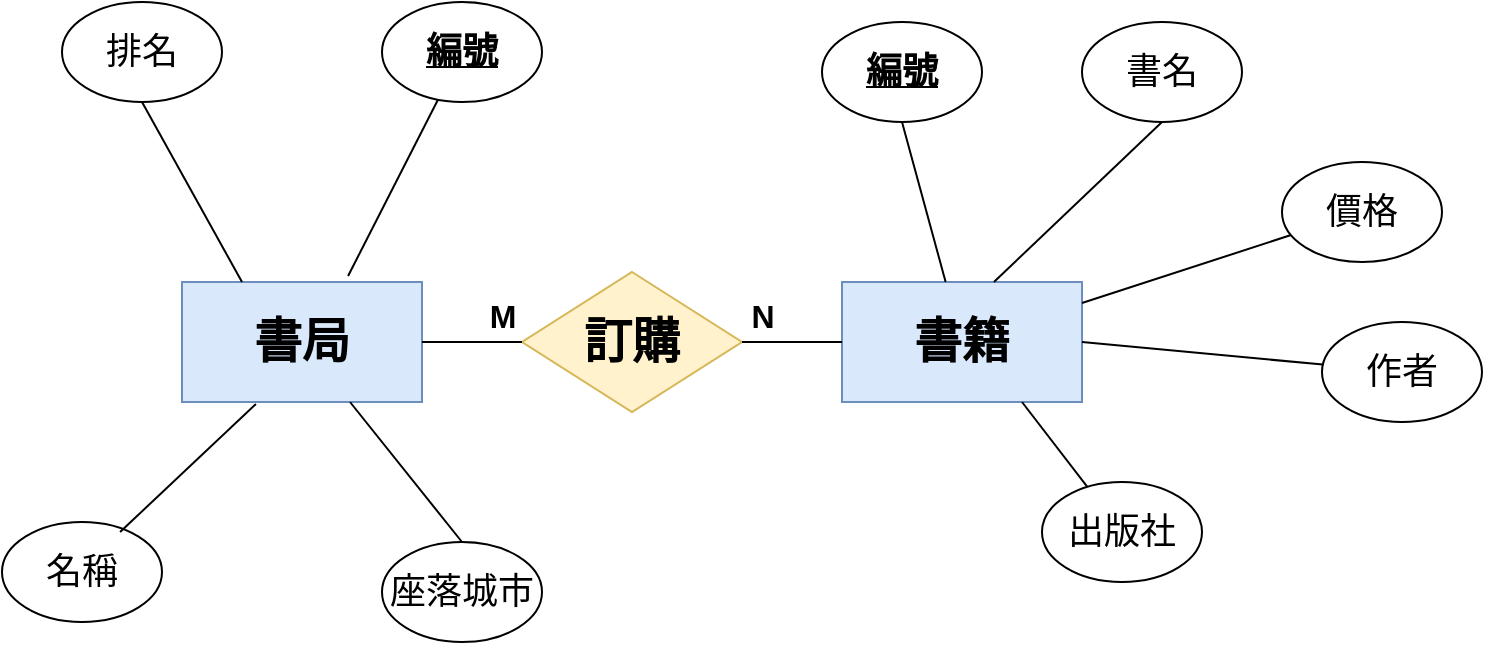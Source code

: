 <mxfile version="27.0.2">
  <diagram name="Page-1" id="ad52d381-51e7-2e0d-a935-2d0ddd2fd229">
    <mxGraphModel dx="1410" dy="856" grid="1" gridSize="10" guides="1" tooltips="1" connect="1" arrows="1" fold="1" page="1" pageScale="1" pageWidth="1169" pageHeight="827" background="none" math="0" shadow="0">
      <root>
        <mxCell id="0" />
        <mxCell id="1" parent="0" />
        <mxCell id="9PcxYXo_8FLNhXGX4yDR-6" value="&lt;h1&gt;書籍&lt;/h1&gt;" style="rounded=0;whiteSpace=wrap;html=1;fillColor=#dae8fc;strokeColor=#6c8ebf;" parent="1" vertex="1">
          <mxGeometry x="660" y="350" width="120" height="60" as="geometry" />
        </mxCell>
        <mxCell id="9PcxYXo_8FLNhXGX4yDR-7" value="&lt;h2&gt;&lt;u&gt;編號&lt;/u&gt;&lt;/h2&gt;" style="ellipse;whiteSpace=wrap;html=1;" parent="1" vertex="1">
          <mxGeometry x="650" y="220" width="80" height="50" as="geometry" />
        </mxCell>
        <mxCell id="9PcxYXo_8FLNhXGX4yDR-8" value="&lt;h2&gt;&lt;span style=&quot;font-weight: normal;&quot;&gt;書名&lt;/span&gt;&lt;/h2&gt;" style="ellipse;whiteSpace=wrap;html=1;" parent="1" vertex="1">
          <mxGeometry x="780" y="220" width="80" height="50" as="geometry" />
        </mxCell>
        <mxCell id="9PcxYXo_8FLNhXGX4yDR-9" value="&lt;h2&gt;&lt;span style=&quot;font-weight: normal;&quot;&gt;作者&lt;/span&gt;&lt;/h2&gt;" style="ellipse;whiteSpace=wrap;html=1;" parent="1" vertex="1">
          <mxGeometry x="900" y="370" width="80" height="50" as="geometry" />
        </mxCell>
        <mxCell id="9PcxYXo_8FLNhXGX4yDR-10" value="&lt;h2&gt;&lt;span style=&quot;font-weight: normal;&quot;&gt;價格&lt;/span&gt;&lt;/h2&gt;" style="ellipse;whiteSpace=wrap;html=1;" parent="1" vertex="1">
          <mxGeometry x="880" y="290" width="80" height="50" as="geometry" />
        </mxCell>
        <mxCell id="9PcxYXo_8FLNhXGX4yDR-11" value="" style="endArrow=none;html=1;rounded=0;" parent="1" source="9PcxYXo_8FLNhXGX4yDR-10" target="9PcxYXo_8FLNhXGX4yDR-6" edge="1">
          <mxGeometry width="50" height="50" relative="1" as="geometry">
            <mxPoint x="670" y="460" as="sourcePoint" />
            <mxPoint x="720" y="410" as="targetPoint" />
            <Array as="points" />
          </mxGeometry>
        </mxCell>
        <mxCell id="9PcxYXo_8FLNhXGX4yDR-12" value="" style="endArrow=none;html=1;rounded=0;entryX=1;entryY=0.5;entryDx=0;entryDy=0;" parent="1" source="9PcxYXo_8FLNhXGX4yDR-9" target="9PcxYXo_8FLNhXGX4yDR-6" edge="1">
          <mxGeometry width="50" height="50" relative="1" as="geometry">
            <mxPoint x="670" y="460" as="sourcePoint" />
            <mxPoint x="720" y="410" as="targetPoint" />
            <Array as="points" />
          </mxGeometry>
        </mxCell>
        <mxCell id="9PcxYXo_8FLNhXGX4yDR-14" value="" style="endArrow=none;html=1;rounded=0;entryX=0.5;entryY=1;entryDx=0;entryDy=0;exitX=0.633;exitY=0;exitDx=0;exitDy=0;exitPerimeter=0;" parent="1" source="9PcxYXo_8FLNhXGX4yDR-6" target="9PcxYXo_8FLNhXGX4yDR-8" edge="1">
          <mxGeometry width="50" height="50" relative="1" as="geometry">
            <mxPoint x="670" y="460" as="sourcePoint" />
            <mxPoint x="720" y="410" as="targetPoint" />
          </mxGeometry>
        </mxCell>
        <mxCell id="9PcxYXo_8FLNhXGX4yDR-15" value="" style="endArrow=none;html=1;rounded=0;entryX=0.5;entryY=1;entryDx=0;entryDy=0;" parent="1" source="9PcxYXo_8FLNhXGX4yDR-6" target="9PcxYXo_8FLNhXGX4yDR-7" edge="1">
          <mxGeometry width="50" height="50" relative="1" as="geometry">
            <mxPoint x="670" y="460" as="sourcePoint" />
            <mxPoint x="720" y="410" as="targetPoint" />
          </mxGeometry>
        </mxCell>
        <mxCell id="9PcxYXo_8FLNhXGX4yDR-16" value="&lt;h1&gt;訂購&lt;/h1&gt;" style="rhombus;whiteSpace=wrap;html=1;fillColor=#fff2cc;strokeColor=#d6b656;" parent="1" vertex="1">
          <mxGeometry x="500" y="345" width="110" height="70" as="geometry" />
        </mxCell>
        <mxCell id="9PcxYXo_8FLNhXGX4yDR-17" value="" style="endArrow=none;html=1;rounded=0;" parent="1" source="9PcxYXo_8FLNhXGX4yDR-6" target="9PcxYXo_8FLNhXGX4yDR-16" edge="1">
          <mxGeometry width="50" height="50" relative="1" as="geometry">
            <mxPoint x="670" y="460" as="sourcePoint" />
            <mxPoint x="720" y="410" as="targetPoint" />
          </mxGeometry>
        </mxCell>
        <mxCell id="9PcxYXo_8FLNhXGX4yDR-19" value="&lt;h1 style=&quot;&quot;&gt;&lt;font style=&quot;font-size: 16px;&quot;&gt;M&lt;/font&gt;&lt;/h1&gt;" style="edgeLabel;html=1;align=center;verticalAlign=bottom;resizable=0;points=[];fontSize=11;labelBackgroundColor=none;textShadow=0;fontColor=default;" parent="9PcxYXo_8FLNhXGX4yDR-17" vertex="1" connectable="0">
          <mxGeometry x="0.427" y="3" relative="1" as="geometry">
            <mxPoint x="-193" y="17" as="offset" />
          </mxGeometry>
        </mxCell>
        <mxCell id="9PcxYXo_8FLNhXGX4yDR-20" value="&lt;h1&gt;書局&lt;/h1&gt;" style="rounded=0;whiteSpace=wrap;html=1;fillColor=#dae8fc;strokeColor=#6c8ebf;" parent="1" vertex="1">
          <mxGeometry x="330" y="350" width="120" height="60" as="geometry" />
        </mxCell>
        <mxCell id="9PcxYXo_8FLNhXGX4yDR-24" value="&lt;h2&gt;&lt;span style=&quot;font-weight: normal;&quot;&gt;出版社&lt;/span&gt;&lt;/h2&gt;" style="ellipse;whiteSpace=wrap;html=1;" parent="1" vertex="1">
          <mxGeometry x="760" y="450" width="80" height="50" as="geometry" />
        </mxCell>
        <mxCell id="9PcxYXo_8FLNhXGX4yDR-21" value="" style="endArrow=none;html=1;rounded=0;entryX=1;entryY=0.5;entryDx=0;entryDy=0;exitX=0;exitY=0.5;exitDx=0;exitDy=0;" parent="1" source="9PcxYXo_8FLNhXGX4yDR-16" target="9PcxYXo_8FLNhXGX4yDR-20" edge="1">
          <mxGeometry width="50" height="50" relative="1" as="geometry">
            <mxPoint x="580" y="380" as="sourcePoint" />
            <mxPoint x="720" y="310" as="targetPoint" />
          </mxGeometry>
        </mxCell>
        <mxCell id="9PcxYXo_8FLNhXGX4yDR-25" value="" style="endArrow=none;html=1;rounded=0;entryX=0.75;entryY=1;entryDx=0;entryDy=0;" parent="1" source="9PcxYXo_8FLNhXGX4yDR-24" target="9PcxYXo_8FLNhXGX4yDR-6" edge="1">
          <mxGeometry width="50" height="50" relative="1" as="geometry">
            <mxPoint x="510" y="450" as="sourcePoint" />
            <mxPoint x="560" y="400" as="targetPoint" />
          </mxGeometry>
        </mxCell>
        <mxCell id="YDW3wuicVFt5JyDYn-ji-1" value="&lt;h1 style=&quot;&quot;&gt;&lt;font style=&quot;font-size: 16px;&quot;&gt;N&lt;/font&gt;&lt;/h1&gt;" style="edgeLabel;html=1;align=center;verticalAlign=bottom;resizable=0;points=[];fontSize=11;labelBackgroundColor=none;textShadow=0;fontColor=default;" parent="1" vertex="1" connectable="0">
          <mxGeometry x="620" y="395" as="geometry" />
        </mxCell>
        <mxCell id="YDW3wuicVFt5JyDYn-ji-2" value="&lt;h2&gt;&lt;u&gt;編號&lt;/u&gt;&lt;/h2&gt;" style="ellipse;whiteSpace=wrap;html=1;" parent="1" vertex="1">
          <mxGeometry x="430" y="210" width="80" height="50" as="geometry" />
        </mxCell>
        <mxCell id="YDW3wuicVFt5JyDYn-ji-3" value="&lt;h2&gt;&lt;span style=&quot;font-weight: normal;&quot;&gt;名稱&lt;/span&gt;&lt;/h2&gt;" style="ellipse;whiteSpace=wrap;html=1;" parent="1" vertex="1">
          <mxGeometry x="240" y="470" width="80" height="50" as="geometry" />
        </mxCell>
        <mxCell id="YDW3wuicVFt5JyDYn-ji-4" value="&lt;h2&gt;&lt;span style=&quot;font-weight: normal;&quot;&gt;排名&lt;/span&gt;&lt;/h2&gt;" style="ellipse;whiteSpace=wrap;html=1;" parent="1" vertex="1">
          <mxGeometry x="270" y="210" width="80" height="50" as="geometry" />
        </mxCell>
        <mxCell id="YDW3wuicVFt5JyDYn-ji-5" value="&lt;h2&gt;&lt;span style=&quot;font-weight: normal;&quot;&gt;座落城市&lt;/span&gt;&lt;/h2&gt;" style="ellipse;whiteSpace=wrap;html=1;" parent="1" vertex="1">
          <mxGeometry x="430" y="480" width="80" height="50" as="geometry" />
        </mxCell>
        <mxCell id="YDW3wuicVFt5JyDYn-ji-6" value="" style="endArrow=none;html=1;rounded=0;entryX=0.692;entryY=-0.05;entryDx=0;entryDy=0;entryPerimeter=0;" parent="1" source="YDW3wuicVFt5JyDYn-ji-2" target="9PcxYXo_8FLNhXGX4yDR-20" edge="1">
          <mxGeometry width="50" height="50" relative="1" as="geometry">
            <mxPoint x="670" y="460" as="sourcePoint" />
            <mxPoint x="720" y="410" as="targetPoint" />
          </mxGeometry>
        </mxCell>
        <mxCell id="YDW3wuicVFt5JyDYn-ji-7" value="" style="endArrow=none;html=1;rounded=0;entryX=0.738;entryY=0.1;entryDx=0;entryDy=0;exitX=0.308;exitY=1.017;exitDx=0;exitDy=0;exitPerimeter=0;entryPerimeter=0;" parent="1" source="9PcxYXo_8FLNhXGX4yDR-20" edge="1" target="YDW3wuicVFt5JyDYn-ji-3">
          <mxGeometry width="50" height="50" relative="1" as="geometry">
            <mxPoint x="350" y="350" as="sourcePoint" />
            <mxPoint x="860" y="280" as="targetPoint" />
          </mxGeometry>
        </mxCell>
        <mxCell id="YDW3wuicVFt5JyDYn-ji-9" value="" style="endArrow=none;html=1;rounded=0;entryX=0.5;entryY=1;entryDx=0;entryDy=0;exitX=0.25;exitY=0;exitDx=0;exitDy=0;" parent="1" source="9PcxYXo_8FLNhXGX4yDR-20" target="YDW3wuicVFt5JyDYn-ji-4" edge="1">
          <mxGeometry width="50" height="50" relative="1" as="geometry">
            <mxPoint x="870" y="380" as="sourcePoint" />
            <mxPoint x="920" y="330" as="targetPoint" />
          </mxGeometry>
        </mxCell>
        <mxCell id="YDW3wuicVFt5JyDYn-ji-10" value="" style="endArrow=none;html=1;rounded=0;exitX=0.5;exitY=0;exitDx=0;exitDy=0;" parent="1" source="YDW3wuicVFt5JyDYn-ji-5" target="9PcxYXo_8FLNhXGX4yDR-20" edge="1">
          <mxGeometry width="50" height="50" relative="1" as="geometry">
            <mxPoint x="820" y="460" as="sourcePoint" />
            <mxPoint x="870" y="410" as="targetPoint" />
          </mxGeometry>
        </mxCell>
        <mxCell id="GXVXywpqwzU4rj9y6U1e-1" value="&lt;h1 style=&quot;&quot;&gt;&lt;font style=&quot;font-size: 16px;&quot;&gt;M&lt;/font&gt;&lt;/h1&gt;" style="edgeLabel;html=1;align=center;verticalAlign=bottom;resizable=0;points=[];fontSize=11;labelBackgroundColor=none;textShadow=0;fontColor=default;" vertex="1" connectable="0" parent="1">
          <mxGeometry x="490" y="395" as="geometry" />
        </mxCell>
      </root>
    </mxGraphModel>
  </diagram>
</mxfile>
